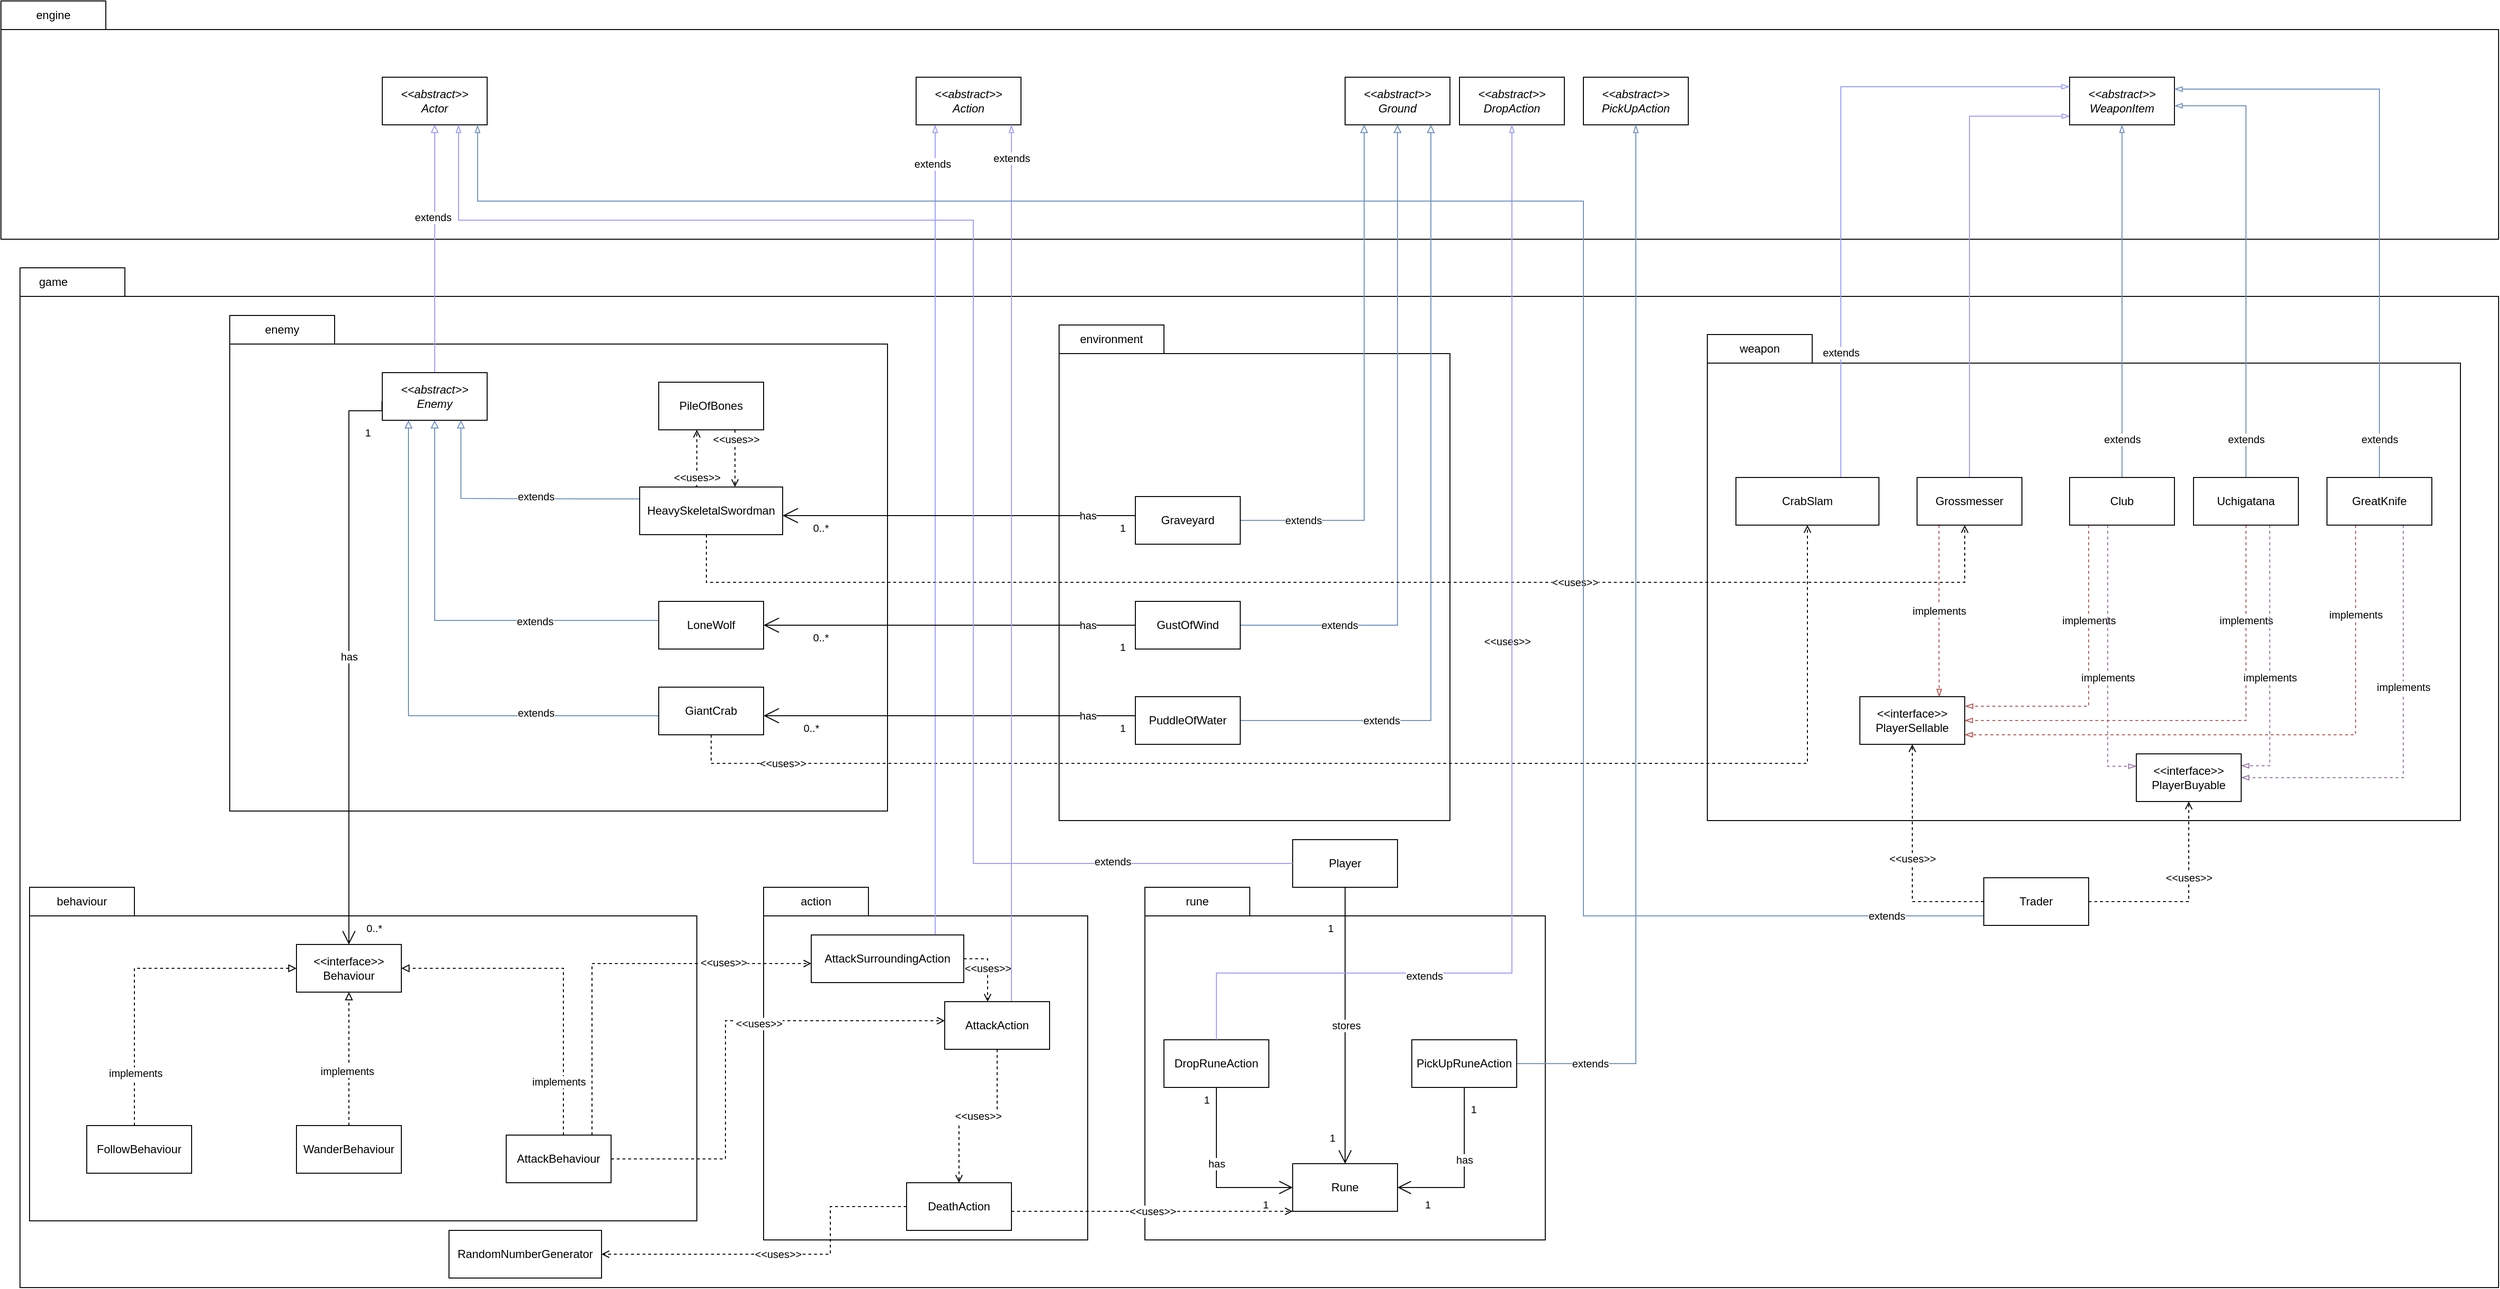 <mxfile version="21.1.2" type="device">
  <diagram name="Req2 (F)" id="6rADa2C3E66f209hzI4O">
    <mxGraphModel dx="3968" dy="820" grid="1" gridSize="10" guides="1" tooltips="1" connect="1" arrows="1" fold="1" page="1" pageScale="1" pageWidth="850" pageHeight="1100" math="0" shadow="0">
      <root>
        <mxCell id="ZZU-9NCGy16vx28o-rR7-0" />
        <mxCell id="ZZU-9NCGy16vx28o-rR7-1" value="Big Package" style="" parent="ZZU-9NCGy16vx28o-rR7-0" />
        <mxCell id="ZZU-9NCGy16vx28o-rR7-4" value="" style="shape=folder;fontStyle=1;spacingTop=10;tabWidth=110;tabHeight=30;tabPosition=left;html=1;whiteSpace=wrap;" parent="ZZU-9NCGy16vx28o-rR7-1" vertex="1">
          <mxGeometry x="-2320" y="100" width="2620" height="250" as="geometry" />
        </mxCell>
        <mxCell id="ZZU-9NCGy16vx28o-rR7-5" value="engine" style="text;html=1;strokeColor=none;fillColor=none;align=center;verticalAlign=middle;whiteSpace=wrap;rounded=0;" parent="ZZU-9NCGy16vx28o-rR7-1" vertex="1">
          <mxGeometry x="-2320" y="100" width="110" height="30" as="geometry" />
        </mxCell>
        <mxCell id="ZZU-9NCGy16vx28o-rR7-6" value="" style="shape=folder;fontStyle=1;spacingTop=10;tabWidth=110;tabHeight=30;tabPosition=left;html=1;whiteSpace=wrap;" parent="ZZU-9NCGy16vx28o-rR7-1" vertex="1">
          <mxGeometry x="-2300" y="380" width="2600" height="1070" as="geometry" />
        </mxCell>
        <mxCell id="ZZU-9NCGy16vx28o-rR7-7" value="game" style="text;html=1;strokeColor=none;fillColor=none;align=center;verticalAlign=middle;whiteSpace=wrap;rounded=0;" parent="ZZU-9NCGy16vx28o-rR7-1" vertex="1">
          <mxGeometry x="-2320" y="380" width="110" height="30" as="geometry" />
        </mxCell>
        <object label="main" id="ZZU-9NCGy16vx28o-rR7-8">
          <mxCell style="" parent="ZZU-9NCGy16vx28o-rR7-0" />
        </object>
        <mxCell id="ZZU-9NCGy16vx28o-rR7-9" value="" style="shape=folder;fontStyle=1;spacingTop=10;tabWidth=110;tabHeight=30;tabPosition=left;html=1;whiteSpace=wrap;" parent="ZZU-9NCGy16vx28o-rR7-8" vertex="1">
          <mxGeometry x="-2080" y="430" width="690" height="520" as="geometry" />
        </mxCell>
        <mxCell id="ZZU-9NCGy16vx28o-rR7-10" value="" style="shape=folder;fontStyle=1;spacingTop=10;tabWidth=110;tabHeight=30;tabPosition=left;html=1;whiteSpace=wrap;" parent="ZZU-9NCGy16vx28o-rR7-8" vertex="1">
          <mxGeometry x="-1210" y="440" width="410" height="520" as="geometry" />
        </mxCell>
        <mxCell id="ZZU-9NCGy16vx28o-rR7-11" value="" style="shape=folder;fontStyle=1;spacingTop=10;tabWidth=110;tabHeight=30;tabPosition=left;html=1;whiteSpace=wrap;" parent="ZZU-9NCGy16vx28o-rR7-8" vertex="1">
          <mxGeometry x="-530" y="450" width="790" height="510" as="geometry" />
        </mxCell>
        <mxCell id="ZZU-9NCGy16vx28o-rR7-12" value="environment" style="text;html=1;strokeColor=none;fillColor=none;align=center;verticalAlign=middle;whiteSpace=wrap;rounded=0;" parent="ZZU-9NCGy16vx28o-rR7-8" vertex="1">
          <mxGeometry x="-1210" y="440" width="110" height="30" as="geometry" />
        </mxCell>
        <mxCell id="ZZU-9NCGy16vx28o-rR7-13" value="weapon" style="text;html=1;strokeColor=none;fillColor=none;align=center;verticalAlign=middle;whiteSpace=wrap;rounded=0;" parent="ZZU-9NCGy16vx28o-rR7-8" vertex="1">
          <mxGeometry x="-530" y="450" width="110" height="30" as="geometry" />
        </mxCell>
        <mxCell id="ZZU-9NCGy16vx28o-rR7-14" value="" style="shape=folder;fontStyle=1;spacingTop=10;tabWidth=110;tabHeight=30;tabPosition=left;html=1;whiteSpace=wrap;" parent="ZZU-9NCGy16vx28o-rR7-8" vertex="1">
          <mxGeometry x="-1520" y="1030" width="340" height="370" as="geometry" />
        </mxCell>
        <mxCell id="ZZU-9NCGy16vx28o-rR7-15" style="edgeStyle=orthogonalEdgeStyle;rounded=0;orthogonalLoop=1;jettySize=auto;html=1;endArrow=blockThin;endFill=0;strokeColor=#9999FF;entryX=0.003;entryY=0.818;entryDx=0;entryDy=0;entryPerimeter=0;" parent="ZZU-9NCGy16vx28o-rR7-8" source="ZZU-9NCGy16vx28o-rR7-17" target="ZZU-9NCGy16vx28o-rR7-50" edge="1">
          <mxGeometry relative="1" as="geometry">
            <Array as="points">
              <mxPoint x="-255" y="221" />
            </Array>
            <mxPoint x="-160" y="220" as="targetPoint" />
          </mxGeometry>
        </mxCell>
        <mxCell id="ZZU-9NCGy16vx28o-rR7-16" value="extends" style="edgeLabel;html=1;align=center;verticalAlign=middle;resizable=0;points=[];" parent="ZZU-9NCGy16vx28o-rR7-15" connectable="0" vertex="1">
          <mxGeometry x="-0.056" relative="1" as="geometry">
            <mxPoint y="267" as="offset" />
          </mxGeometry>
        </mxCell>
        <mxCell id="GZ7nkhT_isf81jkqSbRs-1" value="implements" style="edgeStyle=orthogonalEdgeStyle;rounded=0;orthogonalLoop=1;jettySize=auto;html=1;entryX=0.757;entryY=0.008;entryDx=0;entryDy=0;fillColor=#f8cecc;strokeColor=#b85450;dashed=1;endArrow=blockThin;endFill=0;entryPerimeter=0;" parent="ZZU-9NCGy16vx28o-rR7-8" source="ZZU-9NCGy16vx28o-rR7-17" target="xByObs4mN44FnPE__bCy-5" edge="1">
          <mxGeometry relative="1" as="geometry">
            <Array as="points">
              <mxPoint x="-287" y="790" />
              <mxPoint x="-287" y="790" />
            </Array>
          </mxGeometry>
        </mxCell>
        <mxCell id="ZZU-9NCGy16vx28o-rR7-17" value="Grossmesser" style="html=1;whiteSpace=wrap;" parent="ZZU-9NCGy16vx28o-rR7-8" vertex="1">
          <mxGeometry x="-310" y="600" width="110" height="50" as="geometry" />
        </mxCell>
        <mxCell id="ZZU-9NCGy16vx28o-rR7-18" value="extends" style="edgeStyle=orthogonalEdgeStyle;rounded=0;orthogonalLoop=1;jettySize=auto;html=1;endArrow=block;endFill=0;fillColor=#dae8fc;strokeColor=#6c8ebf;" parent="ZZU-9NCGy16vx28o-rR7-8" source="ZZU-9NCGy16vx28o-rR7-19" target="ZZU-9NCGy16vx28o-rR7-48" edge="1">
          <mxGeometry x="-0.759" relative="1" as="geometry">
            <Array as="points">
              <mxPoint x="-890" y="645" />
            </Array>
            <mxPoint as="offset" />
          </mxGeometry>
        </mxCell>
        <mxCell id="ZZU-9NCGy16vx28o-rR7-19" value="Graveyard" style="html=1;whiteSpace=wrap;" parent="ZZU-9NCGy16vx28o-rR7-8" vertex="1">
          <mxGeometry x="-1130" y="620" width="110" height="50" as="geometry" />
        </mxCell>
        <mxCell id="ZZU-9NCGy16vx28o-rR7-20" value="extends" style="edgeStyle=orthogonalEdgeStyle;rounded=0;orthogonalLoop=1;jettySize=auto;html=1;entryX=0.5;entryY=1;entryDx=0;entryDy=0;endArrow=block;endFill=0;fillColor=#dae8fc;strokeColor=#6c8ebf;" parent="ZZU-9NCGy16vx28o-rR7-8" source="ZZU-9NCGy16vx28o-rR7-21" target="ZZU-9NCGy16vx28o-rR7-48" edge="1">
          <mxGeometry x="-0.699" relative="1" as="geometry">
            <mxPoint as="offset" />
          </mxGeometry>
        </mxCell>
        <mxCell id="ZZU-9NCGy16vx28o-rR7-21" value="GustOfWind" style="html=1;whiteSpace=wrap;" parent="ZZU-9NCGy16vx28o-rR7-8" vertex="1">
          <mxGeometry x="-1130" y="730" width="110" height="50" as="geometry" />
        </mxCell>
        <mxCell id="ZZU-9NCGy16vx28o-rR7-22" value="extends" style="edgeStyle=orthogonalEdgeStyle;rounded=0;orthogonalLoop=1;jettySize=auto;html=1;endArrow=block;endFill=0;fillColor=#dae8fc;strokeColor=#6c8ebf;" parent="ZZU-9NCGy16vx28o-rR7-8" source="ZZU-9NCGy16vx28o-rR7-23" edge="1">
          <mxGeometry x="-0.643" relative="1" as="geometry">
            <Array as="points">
              <mxPoint x="-820" y="855" />
              <mxPoint x="-820" y="230" />
            </Array>
            <mxPoint x="-820" y="230" as="targetPoint" />
            <mxPoint as="offset" />
          </mxGeometry>
        </mxCell>
        <mxCell id="ZZU-9NCGy16vx28o-rR7-23" value="PuddleOfWater" style="html=1;whiteSpace=wrap;" parent="ZZU-9NCGy16vx28o-rR7-8" vertex="1">
          <mxGeometry x="-1130" y="830" width="110" height="50" as="geometry" />
        </mxCell>
        <mxCell id="ZZU-9NCGy16vx28o-rR7-24" style="edgeStyle=orthogonalEdgeStyle;rounded=0;orthogonalLoop=1;jettySize=auto;html=1;endArrow=block;endFill=0;fillColor=#dae8fc;strokeColor=#6c8ebf;entryX=0.5;entryY=1;entryDx=0;entryDy=0;" parent="ZZU-9NCGy16vx28o-rR7-8" source="ZZU-9NCGy16vx28o-rR7-26" target="ZZU-9NCGy16vx28o-rR7-41" edge="1">
          <mxGeometry relative="1" as="geometry">
            <Array as="points">
              <mxPoint x="-1865" y="750" />
            </Array>
          </mxGeometry>
        </mxCell>
        <mxCell id="ZZU-9NCGy16vx28o-rR7-25" value="extends" style="edgeLabel;html=1;align=center;verticalAlign=middle;resizable=0;points=[];" parent="ZZU-9NCGy16vx28o-rR7-24" connectable="0" vertex="1">
          <mxGeometry x="-0.096" y="1" relative="1" as="geometry">
            <mxPoint x="71" as="offset" />
          </mxGeometry>
        </mxCell>
        <mxCell id="ZZU-9NCGy16vx28o-rR7-26" value="LoneWolf" style="html=1;whiteSpace=wrap;" parent="ZZU-9NCGy16vx28o-rR7-8" vertex="1">
          <mxGeometry x="-1630" y="730" width="110" height="50" as="geometry" />
        </mxCell>
        <mxCell id="ZZU-9NCGy16vx28o-rR7-27" style="edgeStyle=orthogonalEdgeStyle;rounded=0;orthogonalLoop=1;jettySize=auto;html=1;dashed=1;endArrow=open;endFill=0;" parent="ZZU-9NCGy16vx28o-rR7-8" source="ZZU-9NCGy16vx28o-rR7-33" target="ZZU-9NCGy16vx28o-rR7-17" edge="1">
          <mxGeometry relative="1" as="geometry">
            <Array as="points">
              <mxPoint x="-1580" y="710" />
              <mxPoint x="-260" y="710" />
            </Array>
            <mxPoint x="-1560" y="802.19" as="sourcePoint" />
            <mxPoint x="-90.75" y="759.999" as="targetPoint" />
          </mxGeometry>
        </mxCell>
        <mxCell id="ZZU-9NCGy16vx28o-rR7-28" value="&amp;lt;&amp;lt;uses&amp;gt;&amp;gt;" style="edgeLabel;html=1;align=center;verticalAlign=middle;resizable=0;points=[];" parent="ZZU-9NCGy16vx28o-rR7-27" connectable="0" vertex="1">
          <mxGeometry x="0.851" relative="1" as="geometry">
            <mxPoint x="-363" as="offset" />
          </mxGeometry>
        </mxCell>
        <mxCell id="ZZU-9NCGy16vx28o-rR7-29" style="edgeStyle=orthogonalEdgeStyle;rounded=0;orthogonalLoop=1;jettySize=auto;html=1;entryX=0.75;entryY=1;entryDx=0;entryDy=0;endArrow=block;endFill=0;fillColor=#dae8fc;strokeColor=#6c8ebf;exitX=0;exitY=0.25;exitDx=0;exitDy=0;" parent="ZZU-9NCGy16vx28o-rR7-8" source="ZZU-9NCGy16vx28o-rR7-33" target="ZZU-9NCGy16vx28o-rR7-41" edge="1">
          <mxGeometry relative="1" as="geometry">
            <Array as="points">
              <mxPoint x="-1690" y="622" />
              <mxPoint x="-1837" y="622" />
            </Array>
          </mxGeometry>
        </mxCell>
        <mxCell id="ZZU-9NCGy16vx28o-rR7-30" value="extends" style="edgeLabel;html=1;align=center;verticalAlign=middle;resizable=0;points=[];" parent="ZZU-9NCGy16vx28o-rR7-29" connectable="0" vertex="1">
          <mxGeometry x="0.258" y="-2" relative="1" as="geometry">
            <mxPoint x="60" as="offset" />
          </mxGeometry>
        </mxCell>
        <mxCell id="ZZU-9NCGy16vx28o-rR7-31" value="&amp;lt;&amp;lt;uses&amp;gt;&amp;gt;" style="edgeStyle=orthogonalEdgeStyle;rounded=0;orthogonalLoop=1;jettySize=auto;html=1;dashed=1;endArrow=open;endFill=0;exitX=0.391;exitY=-0.01;exitDx=0;exitDy=0;exitPerimeter=0;" parent="ZZU-9NCGy16vx28o-rR7-8" source="ZZU-9NCGy16vx28o-rR7-33" target="ZZU-9NCGy16vx28o-rR7-55" edge="1">
          <mxGeometry x="-0.644" relative="1" as="geometry">
            <Array as="points">
              <mxPoint x="-1590" y="610" />
            </Array>
            <mxPoint as="offset" />
          </mxGeometry>
        </mxCell>
        <mxCell id="ZZU-9NCGy16vx28o-rR7-32" value="&amp;lt;&amp;lt;has&amp;gt;&amp;gt;" style="edgeLabel;html=1;align=center;verticalAlign=middle;resizable=0;points=[];" parent="ZZU-9NCGy16vx28o-rR7-31" connectable="0" vertex="1">
          <mxGeometry x="-0.132" y="3" relative="1" as="geometry">
            <mxPoint y="-66" as="offset" />
          </mxGeometry>
        </mxCell>
        <mxCell id="ZZU-9NCGy16vx28o-rR7-33" value="HeavySkeletalSwordman" style="html=1;whiteSpace=wrap;" parent="ZZU-9NCGy16vx28o-rR7-8" vertex="1">
          <mxGeometry x="-1650" y="610" width="150" height="50" as="geometry" />
        </mxCell>
        <mxCell id="ZZU-9NCGy16vx28o-rR7-34" style="edgeStyle=orthogonalEdgeStyle;rounded=0;orthogonalLoop=1;jettySize=auto;html=1;entryX=0.25;entryY=1;entryDx=0;entryDy=0;endArrow=block;endFill=0;fillColor=#dae8fc;strokeColor=#6c8ebf;" parent="ZZU-9NCGy16vx28o-rR7-8" source="ZZU-9NCGy16vx28o-rR7-38" target="ZZU-9NCGy16vx28o-rR7-41" edge="1">
          <mxGeometry relative="1" as="geometry">
            <Array as="points">
              <mxPoint x="-1893" y="850" />
            </Array>
          </mxGeometry>
        </mxCell>
        <mxCell id="ZZU-9NCGy16vx28o-rR7-35" value="extends" style="edgeLabel;html=1;align=center;verticalAlign=middle;resizable=0;points=[];" parent="ZZU-9NCGy16vx28o-rR7-34" connectable="0" vertex="1">
          <mxGeometry x="-0.332" y="-3" relative="1" as="geometry">
            <mxPoint x="62" as="offset" />
          </mxGeometry>
        </mxCell>
        <mxCell id="ZZU-9NCGy16vx28o-rR7-36" value="&amp;lt;&amp;lt;uses&amp;gt;&amp;gt;" style="edgeStyle=orthogonalEdgeStyle;rounded=0;orthogonalLoop=1;jettySize=auto;html=1;dashed=1;endArrow=open;endFill=0;" parent="ZZU-9NCGy16vx28o-rR7-8" source="ZZU-9NCGy16vx28o-rR7-38" target="ZZU-9NCGy16vx28o-rR7-58" edge="1">
          <mxGeometry x="-0.853" relative="1" as="geometry">
            <Array as="points">
              <mxPoint x="-1575" y="900" />
              <mxPoint x="-425" y="900" />
            </Array>
            <mxPoint as="offset" />
          </mxGeometry>
        </mxCell>
        <mxCell id="ZZU-9NCGy16vx28o-rR7-37" value="&amp;lt;&amp;lt;uses&amp;gt;&amp;gt;" style="edgeLabel;html=1;align=center;verticalAlign=middle;resizable=0;points=[];" parent="ZZU-9NCGy16vx28o-rR7-36" connectable="0" vertex="1">
          <mxGeometry x="0.836" y="4" relative="1" as="geometry">
            <mxPoint x="-311" y="4" as="offset" />
          </mxGeometry>
        </mxCell>
        <mxCell id="ZZU-9NCGy16vx28o-rR7-38" value="GiantCrab" style="html=1;whiteSpace=wrap;" parent="ZZU-9NCGy16vx28o-rR7-8" vertex="1">
          <mxGeometry x="-1630" y="820" width="110" height="50" as="geometry" />
        </mxCell>
        <mxCell id="ZZU-9NCGy16vx28o-rR7-39" style="edgeStyle=orthogonalEdgeStyle;rounded=0;orthogonalLoop=1;jettySize=auto;html=1;entryX=0.5;entryY=1;entryDx=0;entryDy=0;endArrow=block;endFill=0;strokeColor=#9999FF;" parent="ZZU-9NCGy16vx28o-rR7-8" source="ZZU-9NCGy16vx28o-rR7-41" target="ZZU-9NCGy16vx28o-rR7-49" edge="1">
          <mxGeometry relative="1" as="geometry" />
        </mxCell>
        <mxCell id="ZZU-9NCGy16vx28o-rR7-40" value="extends" style="edgeLabel;html=1;align=center;verticalAlign=middle;resizable=0;points=[];" parent="ZZU-9NCGy16vx28o-rR7-39" connectable="0" vertex="1">
          <mxGeometry x="0.258" y="2" relative="1" as="geometry">
            <mxPoint as="offset" />
          </mxGeometry>
        </mxCell>
        <mxCell id="ZZU-9NCGy16vx28o-rR7-41" value="&lt;i&gt;&amp;lt;&amp;lt;abstract&amp;gt;&amp;gt;&lt;br&gt;Enemy&lt;/i&gt;" style="html=1;whiteSpace=wrap;" parent="ZZU-9NCGy16vx28o-rR7-8" vertex="1">
          <mxGeometry x="-1920" y="490" width="110" height="50" as="geometry" />
        </mxCell>
        <mxCell id="ZZU-9NCGy16vx28o-rR7-42" style="edgeStyle=orthogonalEdgeStyle;rounded=0;orthogonalLoop=1;jettySize=auto;html=1;strokeColor=none;dashed=1;" parent="ZZU-9NCGy16vx28o-rR7-8" source="ZZU-9NCGy16vx28o-rR7-75" target="ZZU-9NCGy16vx28o-rR7-69" edge="1">
          <mxGeometry relative="1" as="geometry" />
        </mxCell>
        <mxCell id="ZZU-9NCGy16vx28o-rR7-43" style="edgeStyle=orthogonalEdgeStyle;rounded=0;orthogonalLoop=1;jettySize=auto;html=1;strokeColor=#9999FF;endArrow=blockThin;endFill=0;" parent="ZZU-9NCGy16vx28o-rR7-8" source="ZZU-9NCGy16vx28o-rR7-46" target="ZZU-9NCGy16vx28o-rR7-47" edge="1">
          <mxGeometry relative="1" as="geometry">
            <Array as="points">
              <mxPoint x="-1340" y="850" />
              <mxPoint x="-1340" y="850" />
            </Array>
          </mxGeometry>
        </mxCell>
        <mxCell id="ZZU-9NCGy16vx28o-rR7-44" value="extends" style="edgeLabel;html=1;align=center;verticalAlign=middle;resizable=0;points=[];" parent="ZZU-9NCGy16vx28o-rR7-43" connectable="0" vertex="1">
          <mxGeometry x="0.903" y="3" relative="1" as="geometry">
            <mxPoint as="offset" />
          </mxGeometry>
        </mxCell>
        <mxCell id="ZZU-9NCGy16vx28o-rR7-45" value="&amp;lt;&amp;lt;uses&amp;gt;&amp;gt;" style="edgeStyle=orthogonalEdgeStyle;rounded=0;orthogonalLoop=1;jettySize=auto;html=1;dashed=1;endArrow=open;endFill=0;" parent="ZZU-9NCGy16vx28o-rR7-8" source="ZZU-9NCGy16vx28o-rR7-46" target="ZZU-9NCGy16vx28o-rR7-86" edge="1">
          <mxGeometry relative="1" as="geometry">
            <Array as="points">
              <mxPoint x="-1285" y="1105" />
            </Array>
          </mxGeometry>
        </mxCell>
        <mxCell id="ZZU-9NCGy16vx28o-rR7-46" value="AttackSurroundingAction" style="html=1;whiteSpace=wrap;" parent="ZZU-9NCGy16vx28o-rR7-8" vertex="1">
          <mxGeometry x="-1470" y="1080" width="160" height="50" as="geometry" />
        </mxCell>
        <mxCell id="ZZU-9NCGy16vx28o-rR7-47" value="&lt;i&gt;&amp;lt;&amp;lt;abstract&amp;gt;&amp;gt;&lt;br&gt;Action&lt;/i&gt;" style="html=1;whiteSpace=wrap;" parent="ZZU-9NCGy16vx28o-rR7-8" vertex="1">
          <mxGeometry x="-1360" y="180" width="110" height="50" as="geometry" />
        </mxCell>
        <mxCell id="ZZU-9NCGy16vx28o-rR7-48" value="&lt;i&gt;&amp;lt;&amp;lt;abstract&amp;gt;&amp;gt;&lt;br&gt;Ground&lt;/i&gt;" style="html=1;whiteSpace=wrap;" parent="ZZU-9NCGy16vx28o-rR7-8" vertex="1">
          <mxGeometry x="-910" y="180" width="110" height="50" as="geometry" />
        </mxCell>
        <mxCell id="ZZU-9NCGy16vx28o-rR7-49" value="&lt;i&gt;&amp;lt;&amp;lt;abstract&amp;gt;&amp;gt;&lt;br&gt;Actor&lt;/i&gt;" style="html=1;whiteSpace=wrap;" parent="ZZU-9NCGy16vx28o-rR7-8" vertex="1">
          <mxGeometry x="-1920" y="180" width="110" height="50" as="geometry" />
        </mxCell>
        <mxCell id="ZZU-9NCGy16vx28o-rR7-50" value="&lt;i&gt;&amp;lt;&amp;lt;abstract&amp;gt;&amp;gt;&lt;br&gt;WeaponItem&lt;/i&gt;" style="html=1;whiteSpace=wrap;" parent="ZZU-9NCGy16vx28o-rR7-8" vertex="1">
          <mxGeometry x="-150" y="180" width="110" height="50" as="geometry" />
        </mxCell>
        <mxCell id="ZZU-9NCGy16vx28o-rR7-51" value="action" style="text;html=1;strokeColor=none;fillColor=none;align=center;verticalAlign=middle;whiteSpace=wrap;rounded=0;" parent="ZZU-9NCGy16vx28o-rR7-8" vertex="1">
          <mxGeometry x="-1520" y="1030" width="110" height="30" as="geometry" />
        </mxCell>
        <mxCell id="ZZU-9NCGy16vx28o-rR7-52" value="enemy" style="text;html=1;strokeColor=none;fillColor=none;align=center;verticalAlign=middle;whiteSpace=wrap;rounded=0;" parent="ZZU-9NCGy16vx28o-rR7-8" vertex="1">
          <mxGeometry x="-2080" y="430" width="110" height="30" as="geometry" />
        </mxCell>
        <mxCell id="ZZU-9NCGy16vx28o-rR7-53" style="edgeStyle=orthogonalEdgeStyle;rounded=0;orthogonalLoop=1;jettySize=auto;html=1;dashed=1;endArrow=open;endFill=0;" parent="ZZU-9NCGy16vx28o-rR7-8" source="ZZU-9NCGy16vx28o-rR7-55" edge="1">
          <mxGeometry relative="1" as="geometry">
            <Array as="points">
              <mxPoint x="-1550" y="610" />
              <mxPoint x="-1550" y="610" />
            </Array>
            <mxPoint x="-1550" y="610" as="targetPoint" />
          </mxGeometry>
        </mxCell>
        <mxCell id="ZZU-9NCGy16vx28o-rR7-54" value="&amp;lt;&amp;lt;uses&amp;gt;&amp;gt;" style="edgeLabel;html=1;align=center;verticalAlign=middle;resizable=0;points=[];" parent="ZZU-9NCGy16vx28o-rR7-53" connectable="0" vertex="1">
          <mxGeometry x="-0.278" y="1" relative="1" as="geometry">
            <mxPoint y="-12" as="offset" />
          </mxGeometry>
        </mxCell>
        <mxCell id="ZZU-9NCGy16vx28o-rR7-55" value="PileOfBones" style="html=1;whiteSpace=wrap;" parent="ZZU-9NCGy16vx28o-rR7-8" vertex="1">
          <mxGeometry x="-1630" y="500" width="110" height="50" as="geometry" />
        </mxCell>
        <mxCell id="ZZU-9NCGy16vx28o-rR7-56" style="edgeStyle=orthogonalEdgeStyle;rounded=0;orthogonalLoop=1;jettySize=auto;html=1;strokeColor=#9999FF;endArrow=blockThin;endFill=0;" parent="ZZU-9NCGy16vx28o-rR7-8" source="ZZU-9NCGy16vx28o-rR7-58" target="ZZU-9NCGy16vx28o-rR7-50" edge="1">
          <mxGeometry relative="1" as="geometry">
            <Array as="points">
              <mxPoint x="-390" y="190" />
            </Array>
            <mxPoint x="-533" y="220" as="targetPoint" />
          </mxGeometry>
        </mxCell>
        <mxCell id="ZZU-9NCGy16vx28o-rR7-57" value="extends" style="edgeLabel;html=1;align=center;verticalAlign=middle;resizable=0;points=[];" parent="ZZU-9NCGy16vx28o-rR7-56" connectable="0" vertex="1">
          <mxGeometry x="0.135" y="2" relative="1" as="geometry">
            <mxPoint x="2" y="238" as="offset" />
          </mxGeometry>
        </mxCell>
        <mxCell id="ZZU-9NCGy16vx28o-rR7-58" value="CrabSlam" style="html=1;whiteSpace=wrap;" parent="ZZU-9NCGy16vx28o-rR7-8" vertex="1">
          <mxGeometry x="-500" y="600" width="150" height="50" as="geometry" />
        </mxCell>
        <mxCell id="ZZU-9NCGy16vx28o-rR7-59" value="has" style="endArrow=none;html=1;endSize=12;startArrow=open;startSize=14;startFill=0;edgeStyle=orthogonalEdgeStyle;rounded=0;endFill=0;" parent="ZZU-9NCGy16vx28o-rR7-8" source="ZZU-9NCGy16vx28o-rR7-26" target="ZZU-9NCGy16vx28o-rR7-21" edge="1">
          <mxGeometry x="0.744" relative="1" as="geometry">
            <mxPoint x="-1220" y="800" as="sourcePoint" />
            <mxPoint x="-1060" y="800" as="targetPoint" />
            <Array as="points">
              <mxPoint x="-1300" y="755" />
              <mxPoint x="-1300" y="755" />
            </Array>
            <mxPoint as="offset" />
          </mxGeometry>
        </mxCell>
        <mxCell id="ZZU-9NCGy16vx28o-rR7-60" value="0..*" style="edgeLabel;resizable=0;html=1;align=left;verticalAlign=top;" parent="ZZU-9NCGy16vx28o-rR7-59" connectable="0" vertex="1">
          <mxGeometry x="-1" relative="1" as="geometry">
            <mxPoint x="50" as="offset" />
          </mxGeometry>
        </mxCell>
        <mxCell id="ZZU-9NCGy16vx28o-rR7-61" value="1" style="edgeLabel;resizable=0;html=1;align=right;verticalAlign=top;" parent="ZZU-9NCGy16vx28o-rR7-59" connectable="0" vertex="1">
          <mxGeometry x="1" relative="1" as="geometry">
            <mxPoint x="-10" y="10" as="offset" />
          </mxGeometry>
        </mxCell>
        <mxCell id="ZZU-9NCGy16vx28o-rR7-62" value="has" style="endArrow=none;html=1;endSize=12;startArrow=open;startSize=14;startFill=0;edgeStyle=orthogonalEdgeStyle;rounded=0;endFill=0;" parent="ZZU-9NCGy16vx28o-rR7-8" source="ZZU-9NCGy16vx28o-rR7-33" target="ZZU-9NCGy16vx28o-rR7-19" edge="1">
          <mxGeometry x="0.73" relative="1" as="geometry">
            <mxPoint x="-1450" y="750" as="sourcePoint" />
            <mxPoint x="-1160" y="725" as="targetPoint" />
            <Array as="points">
              <mxPoint x="-1320" y="640" />
              <mxPoint x="-1320" y="640" />
            </Array>
            <mxPoint as="offset" />
          </mxGeometry>
        </mxCell>
        <mxCell id="ZZU-9NCGy16vx28o-rR7-63" value="0..*" style="edgeLabel;resizable=0;html=1;align=left;verticalAlign=top;" parent="ZZU-9NCGy16vx28o-rR7-62" connectable="0" vertex="1">
          <mxGeometry x="-1" relative="1" as="geometry">
            <mxPoint x="30" as="offset" />
          </mxGeometry>
        </mxCell>
        <mxCell id="ZZU-9NCGy16vx28o-rR7-64" value="1" style="edgeLabel;resizable=0;html=1;align=right;verticalAlign=top;" parent="ZZU-9NCGy16vx28o-rR7-62" connectable="0" vertex="1">
          <mxGeometry x="1" relative="1" as="geometry">
            <mxPoint x="-10" as="offset" />
          </mxGeometry>
        </mxCell>
        <mxCell id="ZZU-9NCGy16vx28o-rR7-65" value="has" style="endArrow=none;html=1;endSize=12;startArrow=open;startSize=14;startFill=0;edgeStyle=orthogonalEdgeStyle;rounded=0;endFill=0;" parent="ZZU-9NCGy16vx28o-rR7-8" source="ZZU-9NCGy16vx28o-rR7-38" target="ZZU-9NCGy16vx28o-rR7-23" edge="1">
          <mxGeometry x="0.744" relative="1" as="geometry">
            <mxPoint x="-1500" y="1035" as="sourcePoint" />
            <mxPoint x="-1130" y="1020" as="targetPoint" />
            <Array as="points">
              <mxPoint x="-1220" y="850" />
              <mxPoint x="-1220" y="850" />
            </Array>
            <mxPoint as="offset" />
          </mxGeometry>
        </mxCell>
        <mxCell id="ZZU-9NCGy16vx28o-rR7-66" value="0..*" style="edgeLabel;resizable=0;html=1;align=left;verticalAlign=top;" parent="ZZU-9NCGy16vx28o-rR7-65" connectable="0" vertex="1">
          <mxGeometry x="-1" relative="1" as="geometry">
            <mxPoint x="40" as="offset" />
          </mxGeometry>
        </mxCell>
        <mxCell id="ZZU-9NCGy16vx28o-rR7-67" value="1" style="edgeLabel;resizable=0;html=1;align=right;verticalAlign=top;" parent="ZZU-9NCGy16vx28o-rR7-65" connectable="0" vertex="1">
          <mxGeometry x="1" relative="1" as="geometry">
            <mxPoint x="-10" as="offset" />
          </mxGeometry>
        </mxCell>
        <mxCell id="ZZU-9NCGy16vx28o-rR7-68" value="" style="shape=folder;fontStyle=1;spacingTop=10;tabWidth=110;tabHeight=30;tabPosition=left;html=1;whiteSpace=wrap;" parent="ZZU-9NCGy16vx28o-rR7-8" vertex="1">
          <mxGeometry x="-2290" y="1030" width="700" height="350" as="geometry" />
        </mxCell>
        <mxCell id="ZZU-9NCGy16vx28o-rR7-69" value="&amp;lt;&amp;lt;interface&amp;gt;&amp;gt;&lt;br&gt;Behaviour" style="html=1;whiteSpace=wrap;" parent="ZZU-9NCGy16vx28o-rR7-8" vertex="1">
          <mxGeometry x="-2010" y="1090" width="110" height="50" as="geometry" />
        </mxCell>
        <mxCell id="ZZU-9NCGy16vx28o-rR7-70" style="edgeStyle=orthogonalEdgeStyle;rounded=0;orthogonalLoop=1;jettySize=auto;html=1;dashed=1;endArrow=block;endFill=0;" parent="ZZU-9NCGy16vx28o-rR7-8" source="ZZU-9NCGy16vx28o-rR7-72" target="ZZU-9NCGy16vx28o-rR7-69" edge="1">
          <mxGeometry relative="1" as="geometry" />
        </mxCell>
        <mxCell id="ZZU-9NCGy16vx28o-rR7-71" value="implements" style="edgeLabel;html=1;align=center;verticalAlign=middle;resizable=0;points=[];" parent="ZZU-9NCGy16vx28o-rR7-70" connectable="0" vertex="1">
          <mxGeometry x="-0.186" y="2" relative="1" as="geometry">
            <mxPoint as="offset" />
          </mxGeometry>
        </mxCell>
        <mxCell id="ZZU-9NCGy16vx28o-rR7-72" value="WanderBehaviour" style="html=1;whiteSpace=wrap;" parent="ZZU-9NCGy16vx28o-rR7-8" vertex="1">
          <mxGeometry x="-2010" y="1280" width="110" height="50" as="geometry" />
        </mxCell>
        <mxCell id="ZZU-9NCGy16vx28o-rR7-73" style="edgeStyle=orthogonalEdgeStyle;rounded=0;orthogonalLoop=1;jettySize=auto;html=1;entryX=0;entryY=0.5;entryDx=0;entryDy=0;dashed=1;endArrow=block;endFill=0;" parent="ZZU-9NCGy16vx28o-rR7-8" source="ZZU-9NCGy16vx28o-rR7-75" target="ZZU-9NCGy16vx28o-rR7-69" edge="1">
          <mxGeometry relative="1" as="geometry">
            <Array as="points">
              <mxPoint x="-2180" y="1115" />
            </Array>
          </mxGeometry>
        </mxCell>
        <mxCell id="ZZU-9NCGy16vx28o-rR7-74" value="implements" style="edgeLabel;html=1;align=center;verticalAlign=middle;resizable=0;points=[];" parent="ZZU-9NCGy16vx28o-rR7-73" connectable="0" vertex="1">
          <mxGeometry x="-0.654" y="-1" relative="1" as="geometry">
            <mxPoint y="3" as="offset" />
          </mxGeometry>
        </mxCell>
        <mxCell id="ZZU-9NCGy16vx28o-rR7-75" value="FollowBehaviour" style="html=1;whiteSpace=wrap;" parent="ZZU-9NCGy16vx28o-rR7-8" vertex="1">
          <mxGeometry x="-2230" y="1280" width="110" height="50" as="geometry" />
        </mxCell>
        <mxCell id="ZZU-9NCGy16vx28o-rR7-76" style="edgeStyle=orthogonalEdgeStyle;rounded=0;orthogonalLoop=1;jettySize=auto;html=1;entryX=1;entryY=0.5;entryDx=0;entryDy=0;dashed=1;endArrow=block;endFill=0;" parent="ZZU-9NCGy16vx28o-rR7-8" source="ZZU-9NCGy16vx28o-rR7-82" target="ZZU-9NCGy16vx28o-rR7-69" edge="1">
          <mxGeometry relative="1" as="geometry">
            <Array as="points">
              <mxPoint x="-1730" y="1115" />
            </Array>
          </mxGeometry>
        </mxCell>
        <mxCell id="ZZU-9NCGy16vx28o-rR7-77" value="implements" style="edgeLabel;html=1;align=center;verticalAlign=middle;resizable=0;points=[];" parent="ZZU-9NCGy16vx28o-rR7-76" connectable="0" vertex="1">
          <mxGeometry x="-0.713" y="2" relative="1" as="geometry">
            <mxPoint x="-3" y="-7" as="offset" />
          </mxGeometry>
        </mxCell>
        <mxCell id="ZZU-9NCGy16vx28o-rR7-78" style="edgeStyle=orthogonalEdgeStyle;rounded=0;orthogonalLoop=1;jettySize=auto;html=1;dashed=1;endArrow=open;endFill=0;" parent="ZZU-9NCGy16vx28o-rR7-8" source="ZZU-9NCGy16vx28o-rR7-82" target="ZZU-9NCGy16vx28o-rR7-86" edge="1">
          <mxGeometry relative="1" as="geometry">
            <Array as="points">
              <mxPoint x="-1560" y="1315" />
              <mxPoint x="-1560" y="1170" />
            </Array>
          </mxGeometry>
        </mxCell>
        <mxCell id="ZZU-9NCGy16vx28o-rR7-79" value="&amp;lt;&amp;lt;uses&amp;gt;&amp;gt;" style="edgeLabel;html=1;align=center;verticalAlign=middle;resizable=0;points=[];" parent="ZZU-9NCGy16vx28o-rR7-78" connectable="0" vertex="1">
          <mxGeometry x="0.213" y="-3" relative="1" as="geometry">
            <mxPoint as="offset" />
          </mxGeometry>
        </mxCell>
        <mxCell id="ZZU-9NCGy16vx28o-rR7-80" style="edgeStyle=orthogonalEdgeStyle;rounded=0;orthogonalLoop=1;jettySize=auto;html=1;dashed=1;endArrow=open;endFill=0;" parent="ZZU-9NCGy16vx28o-rR7-8" source="ZZU-9NCGy16vx28o-rR7-82" target="ZZU-9NCGy16vx28o-rR7-46" edge="1">
          <mxGeometry relative="1" as="geometry">
            <mxPoint x="-1470" y="1210" as="targetPoint" />
            <Array as="points">
              <mxPoint x="-1700" y="1110" />
            </Array>
          </mxGeometry>
        </mxCell>
        <mxCell id="ZZU-9NCGy16vx28o-rR7-81" value="&amp;lt;&amp;lt;uses&amp;gt;&amp;gt;" style="edgeLabel;html=1;align=center;verticalAlign=middle;resizable=0;points=[];" parent="ZZU-9NCGy16vx28o-rR7-80" connectable="0" vertex="1">
          <mxGeometry x="0.549" y="1" relative="1" as="geometry">
            <mxPoint as="offset" />
          </mxGeometry>
        </mxCell>
        <mxCell id="ZZU-9NCGy16vx28o-rR7-82" value="AttackBehaviour" style="html=1;whiteSpace=wrap;" parent="ZZU-9NCGy16vx28o-rR7-8" vertex="1">
          <mxGeometry x="-1790" y="1290" width="110" height="50" as="geometry" />
        </mxCell>
        <mxCell id="ZZU-9NCGy16vx28o-rR7-83" value="behaviour" style="text;html=1;strokeColor=none;fillColor=none;align=center;verticalAlign=middle;whiteSpace=wrap;rounded=0;" parent="ZZU-9NCGy16vx28o-rR7-8" vertex="1">
          <mxGeometry x="-2290" y="1030" width="110" height="30" as="geometry" />
        </mxCell>
        <mxCell id="ZZU-9NCGy16vx28o-rR7-84" style="edgeStyle=orthogonalEdgeStyle;rounded=0;orthogonalLoop=1;jettySize=auto;html=1;endArrow=blockThin;endFill=0;strokeColor=#9999FF;" parent="ZZU-9NCGy16vx28o-rR7-8" source="ZZU-9NCGy16vx28o-rR7-86" target="ZZU-9NCGy16vx28o-rR7-47" edge="1">
          <mxGeometry relative="1" as="geometry">
            <mxPoint x="-2180" y="300" as="targetPoint" />
            <Array as="points">
              <mxPoint x="-1260" y="760" />
              <mxPoint x="-1260" y="760" />
            </Array>
          </mxGeometry>
        </mxCell>
        <mxCell id="ZZU-9NCGy16vx28o-rR7-85" value="extends" style="edgeLabel;html=1;align=center;verticalAlign=middle;resizable=0;points=[];" parent="ZZU-9NCGy16vx28o-rR7-84" connectable="0" vertex="1">
          <mxGeometry x="0.924" relative="1" as="geometry">
            <mxPoint as="offset" />
          </mxGeometry>
        </mxCell>
        <mxCell id="ZZU-9NCGy16vx28o-rR7-86" value="AttackAction" style="html=1;whiteSpace=wrap;" parent="ZZU-9NCGy16vx28o-rR7-8" vertex="1">
          <mxGeometry x="-1330" y="1150" width="110" height="50" as="geometry" />
        </mxCell>
        <mxCell id="ZZU-9NCGy16vx28o-rR7-87" value="has" style="endArrow=open;html=1;endSize=12;startArrow=none;startSize=14;startFill=0;edgeStyle=orthogonalEdgeStyle;rounded=0;exitX=-0.003;exitY=0.6;exitDx=0;exitDy=0;exitPerimeter=0;" parent="ZZU-9NCGy16vx28o-rR7-8" source="ZZU-9NCGy16vx28o-rR7-41" target="ZZU-9NCGy16vx28o-rR7-69" edge="1">
          <mxGeometry relative="1" as="geometry">
            <mxPoint x="-1915" y="515" as="sourcePoint" />
            <mxPoint x="-2050" y="1290" as="targetPoint" />
            <Array as="points">
              <mxPoint x="-1920" y="530" />
              <mxPoint x="-1955" y="530" />
            </Array>
          </mxGeometry>
        </mxCell>
        <mxCell id="ZZU-9NCGy16vx28o-rR7-88" value="1" style="edgeLabel;resizable=0;html=1;align=left;verticalAlign=top;" parent="ZZU-9NCGy16vx28o-rR7-87" connectable="0" vertex="1">
          <mxGeometry x="-1" relative="1" as="geometry">
            <mxPoint x="-20" y="20" as="offset" />
          </mxGeometry>
        </mxCell>
        <mxCell id="ZZU-9NCGy16vx28o-rR7-89" value="0..*" style="edgeLabel;resizable=0;html=1;align=right;verticalAlign=top;" parent="ZZU-9NCGy16vx28o-rR7-87" connectable="0" vertex="1">
          <mxGeometry x="1" relative="1" as="geometry">
            <mxPoint x="35" y="-30" as="offset" />
          </mxGeometry>
        </mxCell>
        <mxCell id="ZZU-9NCGy16vx28o-rR7-90" style="edgeStyle=orthogonalEdgeStyle;rounded=0;orthogonalLoop=1;jettySize=auto;html=1;exitX=0.5;exitY=1;exitDx=0;exitDy=0;" parent="ZZU-9NCGy16vx28o-rR7-8" source="ZZU-9NCGy16vx28o-rR7-47" target="ZZU-9NCGy16vx28o-rR7-47" edge="1">
          <mxGeometry relative="1" as="geometry" />
        </mxCell>
        <mxCell id="gxw-vF8kG11DEbodFraX-1" value="&lt;i&gt;&amp;lt;&amp;lt;abstract&amp;gt;&amp;gt;&lt;br&gt;PickUpAction&lt;/i&gt;" style="html=1;whiteSpace=wrap;" parent="ZZU-9NCGy16vx28o-rR7-8" vertex="1">
          <mxGeometry x="-660" y="180" width="110" height="50" as="geometry" />
        </mxCell>
        <mxCell id="gxw-vF8kG11DEbodFraX-2" value="&lt;i&gt;&amp;lt;&amp;lt;abstract&amp;gt;&amp;gt;&lt;br&gt;DropAction&lt;/i&gt;" style="html=1;whiteSpace=wrap;" parent="ZZU-9NCGy16vx28o-rR7-8" vertex="1">
          <mxGeometry x="-790" y="180" width="110" height="50" as="geometry" />
        </mxCell>
        <mxCell id="X1ofBzZ3Ln1LGGuXxfOG-0" value="" style="shape=folder;fontStyle=1;spacingTop=10;tabWidth=110;tabHeight=30;tabPosition=left;html=1;whiteSpace=wrap;" parent="ZZU-9NCGy16vx28o-rR7-8" vertex="1">
          <mxGeometry x="-1120" y="1030" width="420" height="370" as="geometry" />
        </mxCell>
        <mxCell id="X1ofBzZ3Ln1LGGuXxfOG-1" value="rune" style="text;html=1;strokeColor=none;fillColor=none;align=center;verticalAlign=middle;whiteSpace=wrap;rounded=0;" parent="ZZU-9NCGy16vx28o-rR7-8" vertex="1">
          <mxGeometry x="-1120" y="1030" width="110" height="30" as="geometry" />
        </mxCell>
        <mxCell id="X1ofBzZ3Ln1LGGuXxfOG-2" value="Player" style="html=1;whiteSpace=wrap;" parent="ZZU-9NCGy16vx28o-rR7-8" vertex="1">
          <mxGeometry x="-965" y="980" width="110" height="50" as="geometry" />
        </mxCell>
        <mxCell id="LBxXi6v7C5AGoFCFTp-t-0" value="Rune" style="html=1;whiteSpace=wrap;" parent="ZZU-9NCGy16vx28o-rR7-8" vertex="1">
          <mxGeometry x="-965" y="1320" width="110" height="50" as="geometry" />
        </mxCell>
        <mxCell id="LBxXi6v7C5AGoFCFTp-t-1" value="DropRuneAction" style="html=1;whiteSpace=wrap;" parent="ZZU-9NCGy16vx28o-rR7-8" vertex="1">
          <mxGeometry x="-1100" y="1190" width="110" height="50" as="geometry" />
        </mxCell>
        <mxCell id="XfZJMctPm-W4_CbcSvwd-4" value="extends" style="edgeStyle=orthogonalEdgeStyle;rounded=0;orthogonalLoop=1;jettySize=auto;html=1;fillColor=#dae8fc;strokeColor=#6c8ebf;endArrow=blockThin;endFill=0;" parent="ZZU-9NCGy16vx28o-rR7-8" source="LBxXi6v7C5AGoFCFTp-t-2" target="gxw-vF8kG11DEbodFraX-1" edge="1">
          <mxGeometry x="-0.861" relative="1" as="geometry">
            <mxPoint as="offset" />
          </mxGeometry>
        </mxCell>
        <mxCell id="LBxXi6v7C5AGoFCFTp-t-2" value="PickUpRuneAction" style="html=1;whiteSpace=wrap;" parent="ZZU-9NCGy16vx28o-rR7-8" vertex="1">
          <mxGeometry x="-840" y="1190" width="110" height="50" as="geometry" />
        </mxCell>
        <mxCell id="RMueVhJRH6UV60bdsSsK-1" value="stores" style="endArrow=open;html=1;endSize=12;startArrow=none;startSize=14;startFill=0;edgeStyle=orthogonalEdgeStyle;rounded=0;" parent="ZZU-9NCGy16vx28o-rR7-8" source="X1ofBzZ3Ln1LGGuXxfOG-2" edge="1">
          <mxGeometry relative="1" as="geometry">
            <mxPoint x="-910.5" y="1070" as="sourcePoint" />
            <mxPoint x="-910" y="1320" as="targetPoint" />
          </mxGeometry>
        </mxCell>
        <mxCell id="RMueVhJRH6UV60bdsSsK-2" value="1" style="edgeLabel;resizable=0;html=1;align=left;verticalAlign=top;" parent="RMueVhJRH6UV60bdsSsK-1" connectable="0" vertex="1">
          <mxGeometry x="-1" relative="1" as="geometry">
            <mxPoint x="-20" y="30" as="offset" />
          </mxGeometry>
        </mxCell>
        <mxCell id="RMueVhJRH6UV60bdsSsK-3" value="1" style="edgeLabel;resizable=0;html=1;align=right;verticalAlign=top;" parent="RMueVhJRH6UV60bdsSsK-1" connectable="0" vertex="1">
          <mxGeometry x="1" relative="1" as="geometry">
            <mxPoint x="-10" y="-40" as="offset" />
          </mxGeometry>
        </mxCell>
        <mxCell id="RMueVhJRH6UV60bdsSsK-5" value="has" style="endArrow=open;html=1;endSize=12;startArrow=none;startSize=14;startFill=0;edgeStyle=orthogonalEdgeStyle;rounded=0;exitX=0.5;exitY=1;exitDx=0;exitDy=0;entryX=0;entryY=0.5;entryDx=0;entryDy=0;" parent="ZZU-9NCGy16vx28o-rR7-8" source="LBxXi6v7C5AGoFCFTp-t-1" target="LBxXi6v7C5AGoFCFTp-t-0" edge="1">
          <mxGeometry x="-0.135" relative="1" as="geometry">
            <mxPoint x="-1045.5" y="1290" as="sourcePoint" />
            <mxPoint x="-1045.5" y="1680" as="targetPoint" />
            <mxPoint as="offset" />
          </mxGeometry>
        </mxCell>
        <mxCell id="RMueVhJRH6UV60bdsSsK-6" value="1" style="edgeLabel;resizable=0;html=1;align=left;verticalAlign=top;" parent="RMueVhJRH6UV60bdsSsK-5" connectable="0" vertex="1">
          <mxGeometry x="-1" relative="1" as="geometry">
            <mxPoint x="-15" as="offset" />
          </mxGeometry>
        </mxCell>
        <mxCell id="RMueVhJRH6UV60bdsSsK-7" value="1" style="edgeLabel;resizable=0;html=1;align=right;verticalAlign=top;" parent="RMueVhJRH6UV60bdsSsK-5" connectable="0" vertex="1">
          <mxGeometry x="1" relative="1" as="geometry">
            <mxPoint x="-25" y="5" as="offset" />
          </mxGeometry>
        </mxCell>
        <mxCell id="R4kCfeHRqAsdeIsWiTAI-0" value="has" style="endArrow=open;html=1;endSize=12;startArrow=none;startSize=14;startFill=0;edgeStyle=orthogonalEdgeStyle;rounded=0;entryX=1;entryY=0.5;entryDx=0;entryDy=0;exitX=0.5;exitY=1;exitDx=0;exitDy=0;" parent="ZZU-9NCGy16vx28o-rR7-8" source="LBxXi6v7C5AGoFCFTp-t-2" target="LBxXi6v7C5AGoFCFTp-t-0" edge="1">
          <mxGeometry x="-0.135" relative="1" as="geometry">
            <mxPoint x="-810" y="1300" as="sourcePoint" />
            <mxPoint x="-730" y="1405" as="targetPoint" />
            <mxPoint as="offset" />
            <Array as="points">
              <mxPoint x="-785" y="1345" />
            </Array>
          </mxGeometry>
        </mxCell>
        <mxCell id="R4kCfeHRqAsdeIsWiTAI-1" value="1" style="edgeLabel;resizable=0;html=1;align=left;verticalAlign=top;" parent="R4kCfeHRqAsdeIsWiTAI-0" connectable="0" vertex="1">
          <mxGeometry x="-1" relative="1" as="geometry">
            <mxPoint x="5" y="10" as="offset" />
          </mxGeometry>
        </mxCell>
        <mxCell id="R4kCfeHRqAsdeIsWiTAI-2" value="1" style="edgeLabel;resizable=0;html=1;align=right;verticalAlign=top;" parent="R4kCfeHRqAsdeIsWiTAI-0" connectable="0" vertex="1">
          <mxGeometry x="1" relative="1" as="geometry">
            <mxPoint x="35" y="5" as="offset" />
          </mxGeometry>
        </mxCell>
        <mxCell id="wnWbjWi11eEcpb8JqYXs-0" style="edgeStyle=orthogonalEdgeStyle;rounded=0;orthogonalLoop=1;jettySize=auto;html=1;endArrow=blockThin;endFill=0;strokeColor=#9999FF;" parent="ZZU-9NCGy16vx28o-rR7-8" source="X1ofBzZ3Ln1LGGuXxfOG-2" target="ZZU-9NCGy16vx28o-rR7-49" edge="1">
          <mxGeometry relative="1" as="geometry">
            <mxPoint x="-1440" y="300" as="targetPoint" />
            <Array as="points">
              <mxPoint x="-1300" y="1005" />
              <mxPoint x="-1300" y="330" />
              <mxPoint x="-1840" y="330" />
            </Array>
            <mxPoint x="-1440" y="1260" as="sourcePoint" />
          </mxGeometry>
        </mxCell>
        <mxCell id="wnWbjWi11eEcpb8JqYXs-1" value="extends" style="edgeLabel;html=1;align=center;verticalAlign=middle;resizable=0;points=[];" parent="wnWbjWi11eEcpb8JqYXs-0" connectable="0" vertex="1">
          <mxGeometry x="0.924" relative="1" as="geometry">
            <mxPoint x="686" y="710" as="offset" />
          </mxGeometry>
        </mxCell>
        <mxCell id="XfZJMctPm-W4_CbcSvwd-0" style="edgeStyle=orthogonalEdgeStyle;rounded=0;orthogonalLoop=1;jettySize=auto;html=1;endArrow=blockThin;endFill=0;strokeColor=#9999FF;entryX=0.5;entryY=1;entryDx=0;entryDy=0;" parent="ZZU-9NCGy16vx28o-rR7-8" source="LBxXi6v7C5AGoFCFTp-t-1" target="gxw-vF8kG11DEbodFraX-2" edge="1">
          <mxGeometry relative="1" as="geometry">
            <mxPoint x="-1800" y="305" as="targetPoint" />
            <Array as="points">
              <mxPoint x="-1045" y="1120" />
              <mxPoint x="-735" y="1120" />
            </Array>
            <mxPoint x="-955" y="1015" as="sourcePoint" />
          </mxGeometry>
        </mxCell>
        <mxCell id="XfZJMctPm-W4_CbcSvwd-6" value="extends" style="edgeLabel;html=1;align=center;verticalAlign=middle;resizable=0;points=[];" parent="XfZJMctPm-W4_CbcSvwd-0" connectable="0" vertex="1">
          <mxGeometry x="-0.547" y="-3" relative="1" as="geometry">
            <mxPoint as="offset" />
          </mxGeometry>
        </mxCell>
        <mxCell id="Z5VLe8why3y9SFkBgeQB-0" value="extends" style="edgeStyle=orthogonalEdgeStyle;rounded=0;orthogonalLoop=1;jettySize=auto;html=1;endArrow=blockThin;endFill=0;fillColor=#dae8fc;strokeColor=#6c8ebf;" parent="ZZU-9NCGy16vx28o-rR7-8" source="XfZJMctPm-W4_CbcSvwd-7" target="ZZU-9NCGy16vx28o-rR7-49" edge="1">
          <mxGeometry x="-0.915" relative="1" as="geometry">
            <mxPoint x="-1830" y="220" as="targetPoint" />
            <Array as="points">
              <mxPoint x="-660" y="1060" />
              <mxPoint x="-660" y="310" />
              <mxPoint x="-1820" y="310" />
            </Array>
            <mxPoint as="offset" />
          </mxGeometry>
        </mxCell>
        <mxCell id="GZ7nkhT_isf81jkqSbRs-12" value="&amp;lt;&amp;lt;uses&amp;gt;&amp;gt;" style="edgeStyle=orthogonalEdgeStyle;rounded=0;orthogonalLoop=1;jettySize=auto;html=1;dashed=1;endArrow=open;endFill=0;" parent="ZZU-9NCGy16vx28o-rR7-8" source="XfZJMctPm-W4_CbcSvwd-7" target="xByObs4mN44FnPE__bCy-4" edge="1">
          <mxGeometry x="0.238" relative="1" as="geometry">
            <Array as="points">
              <mxPoint x="-25" y="1045" />
            </Array>
            <mxPoint as="offset" />
          </mxGeometry>
        </mxCell>
        <mxCell id="GZ7nkhT_isf81jkqSbRs-13" value="&amp;lt;&amp;lt;uses&amp;gt;&amp;gt;" style="edgeStyle=orthogonalEdgeStyle;rounded=0;orthogonalLoop=1;jettySize=auto;html=1;entryX=0.5;entryY=1;entryDx=0;entryDy=0;dashed=1;endArrow=open;endFill=0;" parent="ZZU-9NCGy16vx28o-rR7-8" source="XfZJMctPm-W4_CbcSvwd-7" target="xByObs4mN44FnPE__bCy-5" edge="1">
          <mxGeometry relative="1" as="geometry">
            <Array as="points">
              <mxPoint x="-315" y="1045" />
            </Array>
          </mxGeometry>
        </mxCell>
        <mxCell id="XfZJMctPm-W4_CbcSvwd-7" value="Trader" style="html=1;whiteSpace=wrap;" parent="ZZU-9NCGy16vx28o-rR7-8" vertex="1">
          <mxGeometry x="-240" y="1020" width="110" height="50" as="geometry" />
        </mxCell>
        <mxCell id="wkyeq-ky681AXnVPP1ao-3" value="Grossmesser" style="html=1;whiteSpace=wrap;" parent="ZZU-9NCGy16vx28o-rR7-8" vertex="1">
          <mxGeometry x="-20" y="600" width="110" height="50" as="geometry" />
        </mxCell>
        <mxCell id="xByObs4mN44FnPE__bCy-0" style="edgeStyle=orthogonalEdgeStyle;rounded=0;orthogonalLoop=1;jettySize=auto;html=1;entryX=0.5;entryY=1;entryDx=0;entryDy=0;fillColor=#dae8fc;strokeColor=#6c8ebf;endArrow=blockThin;endFill=0;" parent="ZZU-9NCGy16vx28o-rR7-8" source="wkyeq-ky681AXnVPP1ao-4" target="ZZU-9NCGy16vx28o-rR7-50" edge="1">
          <mxGeometry relative="1" as="geometry" />
        </mxCell>
        <mxCell id="xByObs4mN44FnPE__bCy-1" value="extends" style="edgeLabel;html=1;align=center;verticalAlign=middle;resizable=0;points=[];" parent="xByObs4mN44FnPE__bCy-0" connectable="0" vertex="1">
          <mxGeometry x="-0.589" y="2" relative="1" as="geometry">
            <mxPoint x="2" y="36" as="offset" />
          </mxGeometry>
        </mxCell>
        <mxCell id="GZ7nkhT_isf81jkqSbRs-4" value="implements" style="edgeStyle=orthogonalEdgeStyle;rounded=0;orthogonalLoop=1;jettySize=auto;html=1;entryX=1.004;entryY=0.218;entryDx=0;entryDy=0;entryPerimeter=0;fillColor=#f8cecc;strokeColor=#b85450;dashed=1;endArrow=blockThin;endFill=0;" parent="ZZU-9NCGy16vx28o-rR7-8" source="wkyeq-ky681AXnVPP1ao-4" target="xByObs4mN44FnPE__bCy-5" edge="1">
          <mxGeometry x="-0.376" relative="1" as="geometry">
            <Array as="points">
              <mxPoint x="-130" y="840" />
              <mxPoint x="-260" y="840" />
            </Array>
            <mxPoint as="offset" />
          </mxGeometry>
        </mxCell>
        <mxCell id="GZ7nkhT_isf81jkqSbRs-8" value="implements" style="edgeStyle=orthogonalEdgeStyle;rounded=0;orthogonalLoop=1;jettySize=auto;html=1;entryX=0;entryY=0.25;entryDx=0;entryDy=0;fillColor=#e1d5e7;strokeColor=#9673a6;dashed=1;endArrow=blockThin;endFill=0;" parent="ZZU-9NCGy16vx28o-rR7-8" source="wkyeq-ky681AXnVPP1ao-4" target="xByObs4mN44FnPE__bCy-4" edge="1">
          <mxGeometry x="0.129" relative="1" as="geometry">
            <Array as="points">
              <mxPoint x="-110" y="903" />
              <mxPoint x="-80" y="903" />
            </Array>
            <mxPoint as="offset" />
          </mxGeometry>
        </mxCell>
        <mxCell id="wkyeq-ky681AXnVPP1ao-4" value="Club" style="html=1;whiteSpace=wrap;" parent="ZZU-9NCGy16vx28o-rR7-8" vertex="1">
          <mxGeometry x="-150" y="600" width="110" height="50" as="geometry" />
        </mxCell>
        <mxCell id="xByObs4mN44FnPE__bCy-2" value="extends" style="edgeStyle=orthogonalEdgeStyle;rounded=0;orthogonalLoop=1;jettySize=auto;html=1;fillColor=#dae8fc;strokeColor=#6c8ebf;endArrow=blockThin;endFill=0;" parent="ZZU-9NCGy16vx28o-rR7-8" source="cTfuUuaUVJNQFTFlQirA-0" edge="1">
          <mxGeometry x="-0.828" relative="1" as="geometry">
            <mxPoint x="-40" y="210" as="targetPoint" />
            <Array as="points">
              <mxPoint x="35" y="210" />
              <mxPoint x="-40" y="210" />
            </Array>
            <mxPoint as="offset" />
          </mxGeometry>
        </mxCell>
        <mxCell id="GZ7nkhT_isf81jkqSbRs-5" value="implements" style="edgeStyle=orthogonalEdgeStyle;rounded=0;orthogonalLoop=1;jettySize=auto;html=1;entryX=1;entryY=0.5;entryDx=0;entryDy=0;fillColor=#f8cecc;strokeColor=#b85450;dashed=1;endArrow=blockThin;endFill=0;" parent="ZZU-9NCGy16vx28o-rR7-8" source="cTfuUuaUVJNQFTFlQirA-0" target="xByObs4mN44FnPE__bCy-5" edge="1">
          <mxGeometry x="-0.6" relative="1" as="geometry">
            <Array as="points">
              <mxPoint x="35" y="855" />
            </Array>
            <mxPoint as="offset" />
          </mxGeometry>
        </mxCell>
        <mxCell id="GZ7nkhT_isf81jkqSbRs-9" value="implements" style="edgeStyle=orthogonalEdgeStyle;rounded=0;orthogonalLoop=1;jettySize=auto;html=1;entryX=1;entryY=0.25;entryDx=0;entryDy=0;fillColor=#e1d5e7;strokeColor=#9673a6;dashed=1;endArrow=blockThin;endFill=0;" parent="ZZU-9NCGy16vx28o-rR7-8" source="cTfuUuaUVJNQFTFlQirA-0" target="xByObs4mN44FnPE__bCy-4" edge="1">
          <mxGeometry x="0.133" relative="1" as="geometry">
            <Array as="points">
              <mxPoint x="60" y="903" />
            </Array>
            <mxPoint as="offset" />
          </mxGeometry>
        </mxCell>
        <mxCell id="cTfuUuaUVJNQFTFlQirA-0" value="Uchigatana" style="html=1;whiteSpace=wrap;" parent="ZZU-9NCGy16vx28o-rR7-8" vertex="1">
          <mxGeometry x="-20" y="600" width="110" height="50" as="geometry" />
        </mxCell>
        <mxCell id="xByObs4mN44FnPE__bCy-3" value="extends" style="edgeStyle=orthogonalEdgeStyle;rounded=0;orthogonalLoop=1;jettySize=auto;html=1;entryX=1;entryY=0.25;entryDx=0;entryDy=0;fillColor=#dae8fc;strokeColor=#6c8ebf;endArrow=blockThin;endFill=0;" parent="ZZU-9NCGy16vx28o-rR7-8" source="cTfuUuaUVJNQFTFlQirA-1" target="ZZU-9NCGy16vx28o-rR7-50" edge="1">
          <mxGeometry x="-0.872" relative="1" as="geometry">
            <Array as="points">
              <mxPoint x="175" y="193" />
            </Array>
            <mxPoint as="offset" />
          </mxGeometry>
        </mxCell>
        <mxCell id="GZ7nkhT_isf81jkqSbRs-6" value="implements" style="edgeStyle=orthogonalEdgeStyle;rounded=0;orthogonalLoop=1;jettySize=auto;html=1;entryX=1;entryY=0.799;entryDx=0;entryDy=0;entryPerimeter=0;fillColor=#f8cecc;strokeColor=#b85450;dashed=1;endArrow=blockThin;endFill=0;" parent="ZZU-9NCGy16vx28o-rR7-8" source="cTfuUuaUVJNQFTFlQirA-1" target="xByObs4mN44FnPE__bCy-5" edge="1">
          <mxGeometry x="-0.702" relative="1" as="geometry">
            <Array as="points">
              <mxPoint x="150" y="870" />
            </Array>
            <mxPoint as="offset" />
          </mxGeometry>
        </mxCell>
        <mxCell id="GZ7nkhT_isf81jkqSbRs-10" value="implements" style="edgeStyle=orthogonalEdgeStyle;rounded=0;orthogonalLoop=1;jettySize=auto;html=1;entryX=1;entryY=0.5;entryDx=0;entryDy=0;fillColor=#e1d5e7;strokeColor=#9673a6;dashed=1;endArrow=blockThin;endFill=0;" parent="ZZU-9NCGy16vx28o-rR7-8" source="cTfuUuaUVJNQFTFlQirA-1" target="xByObs4mN44FnPE__bCy-4" edge="1">
          <mxGeometry x="-0.218" relative="1" as="geometry">
            <Array as="points">
              <mxPoint x="200" y="915" />
            </Array>
            <mxPoint as="offset" />
          </mxGeometry>
        </mxCell>
        <mxCell id="cTfuUuaUVJNQFTFlQirA-1" value="GreatKnife" style="html=1;whiteSpace=wrap;" parent="ZZU-9NCGy16vx28o-rR7-8" vertex="1">
          <mxGeometry x="120" y="600" width="110" height="50" as="geometry" />
        </mxCell>
        <mxCell id="xByObs4mN44FnPE__bCy-4" value="&amp;lt;&amp;lt;interface&amp;gt;&amp;gt;&lt;br&gt;PlayerBuyable" style="html=1;whiteSpace=wrap;" parent="ZZU-9NCGy16vx28o-rR7-8" vertex="1">
          <mxGeometry x="-80" y="890" width="110" height="50" as="geometry" />
        </mxCell>
        <mxCell id="xByObs4mN44FnPE__bCy-5" value="&amp;lt;&amp;lt;interface&amp;gt;&amp;gt;&lt;br&gt;PlayerSellable" style="html=1;whiteSpace=wrap;" parent="ZZU-9NCGy16vx28o-rR7-8" vertex="1">
          <mxGeometry x="-370" y="830" width="110" height="50" as="geometry" />
        </mxCell>
        <mxCell id="FZD2Mnr_vXHa0TlhltQO-10" value="&amp;lt;&amp;lt;uses&amp;gt;&amp;gt;" style="edgeStyle=orthogonalEdgeStyle;rounded=0;orthogonalLoop=1;jettySize=auto;html=1;entryX=0.5;entryY=0;entryDx=0;entryDy=0;dashed=1;endArrow=open;endFill=0;" parent="ZZU-9NCGy16vx28o-rR7-8" source="ZZU-9NCGy16vx28o-rR7-86" target="FZD2Mnr_vXHa0TlhltQO-13" edge="1">
          <mxGeometry relative="1" as="geometry">
            <mxPoint x="-1315" y="1310" as="sourcePoint" />
          </mxGeometry>
        </mxCell>
        <mxCell id="FZD2Mnr_vXHa0TlhltQO-11" value="&amp;lt;&amp;lt;uses&amp;gt;&amp;gt;" style="edgeStyle=orthogonalEdgeStyle;rounded=0;orthogonalLoop=1;jettySize=auto;html=1;dashed=1;endArrow=open;endFill=0;exitX=0;exitY=0.5;exitDx=0;exitDy=0;entryX=1;entryY=0.5;entryDx=0;entryDy=0;" parent="ZZU-9NCGy16vx28o-rR7-8" source="FZD2Mnr_vXHa0TlhltQO-13" target="FZD2Mnr_vXHa0TlhltQO-14" edge="1">
          <mxGeometry relative="1" as="geometry">
            <Array as="points">
              <mxPoint x="-1450" y="1365" />
              <mxPoint x="-1450" y="1415" />
            </Array>
            <mxPoint as="offset" />
          </mxGeometry>
        </mxCell>
        <mxCell id="FZD2Mnr_vXHa0TlhltQO-12" value="&amp;lt;&amp;lt;uses&amp;gt;&amp;gt;" style="edgeStyle=orthogonalEdgeStyle;rounded=0;orthogonalLoop=1;jettySize=auto;html=1;dashed=1;endArrow=open;endFill=0;" parent="ZZU-9NCGy16vx28o-rR7-8" source="FZD2Mnr_vXHa0TlhltQO-13" target="LBxXi6v7C5AGoFCFTp-t-0" edge="1">
          <mxGeometry relative="1" as="geometry">
            <Array as="points">
              <mxPoint x="-1050" y="1370" />
              <mxPoint x="-1050" y="1370" />
            </Array>
            <mxPoint x="-972" y="1390" as="targetPoint" />
          </mxGeometry>
        </mxCell>
        <mxCell id="FZD2Mnr_vXHa0TlhltQO-13" value="DeathAction" style="html=1;whiteSpace=wrap;" parent="ZZU-9NCGy16vx28o-rR7-8" vertex="1">
          <mxGeometry x="-1370" y="1340" width="110" height="50" as="geometry" />
        </mxCell>
        <mxCell id="FZD2Mnr_vXHa0TlhltQO-14" value="RandomNumberGenerator" style="html=1;whiteSpace=wrap;" parent="ZZU-9NCGy16vx28o-rR7-8" vertex="1">
          <mxGeometry x="-1850" y="1390" width="160" height="50" as="geometry" />
        </mxCell>
      </root>
    </mxGraphModel>
  </diagram>
</mxfile>
